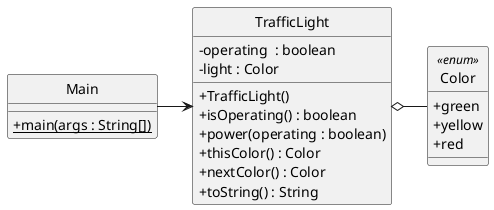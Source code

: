 @startuml
skinparam classAttributeIconSize 0
hide circle

class TrafficLight {
  -operating  : boolean
  -light : Color
  +TrafficLight()
  +isOperating() : boolean
  +power(operating : boolean)
  +thisColor() : Color
  +nextColor() : Color
  +toString() : String
}
enum Color <<enum>> {
  +green
  +yellow
  +red
}

class Main {
  + {static} main(args : String[]) 
}

TrafficLight o-right- Color
Main -right-> TrafficLight

@enduml

